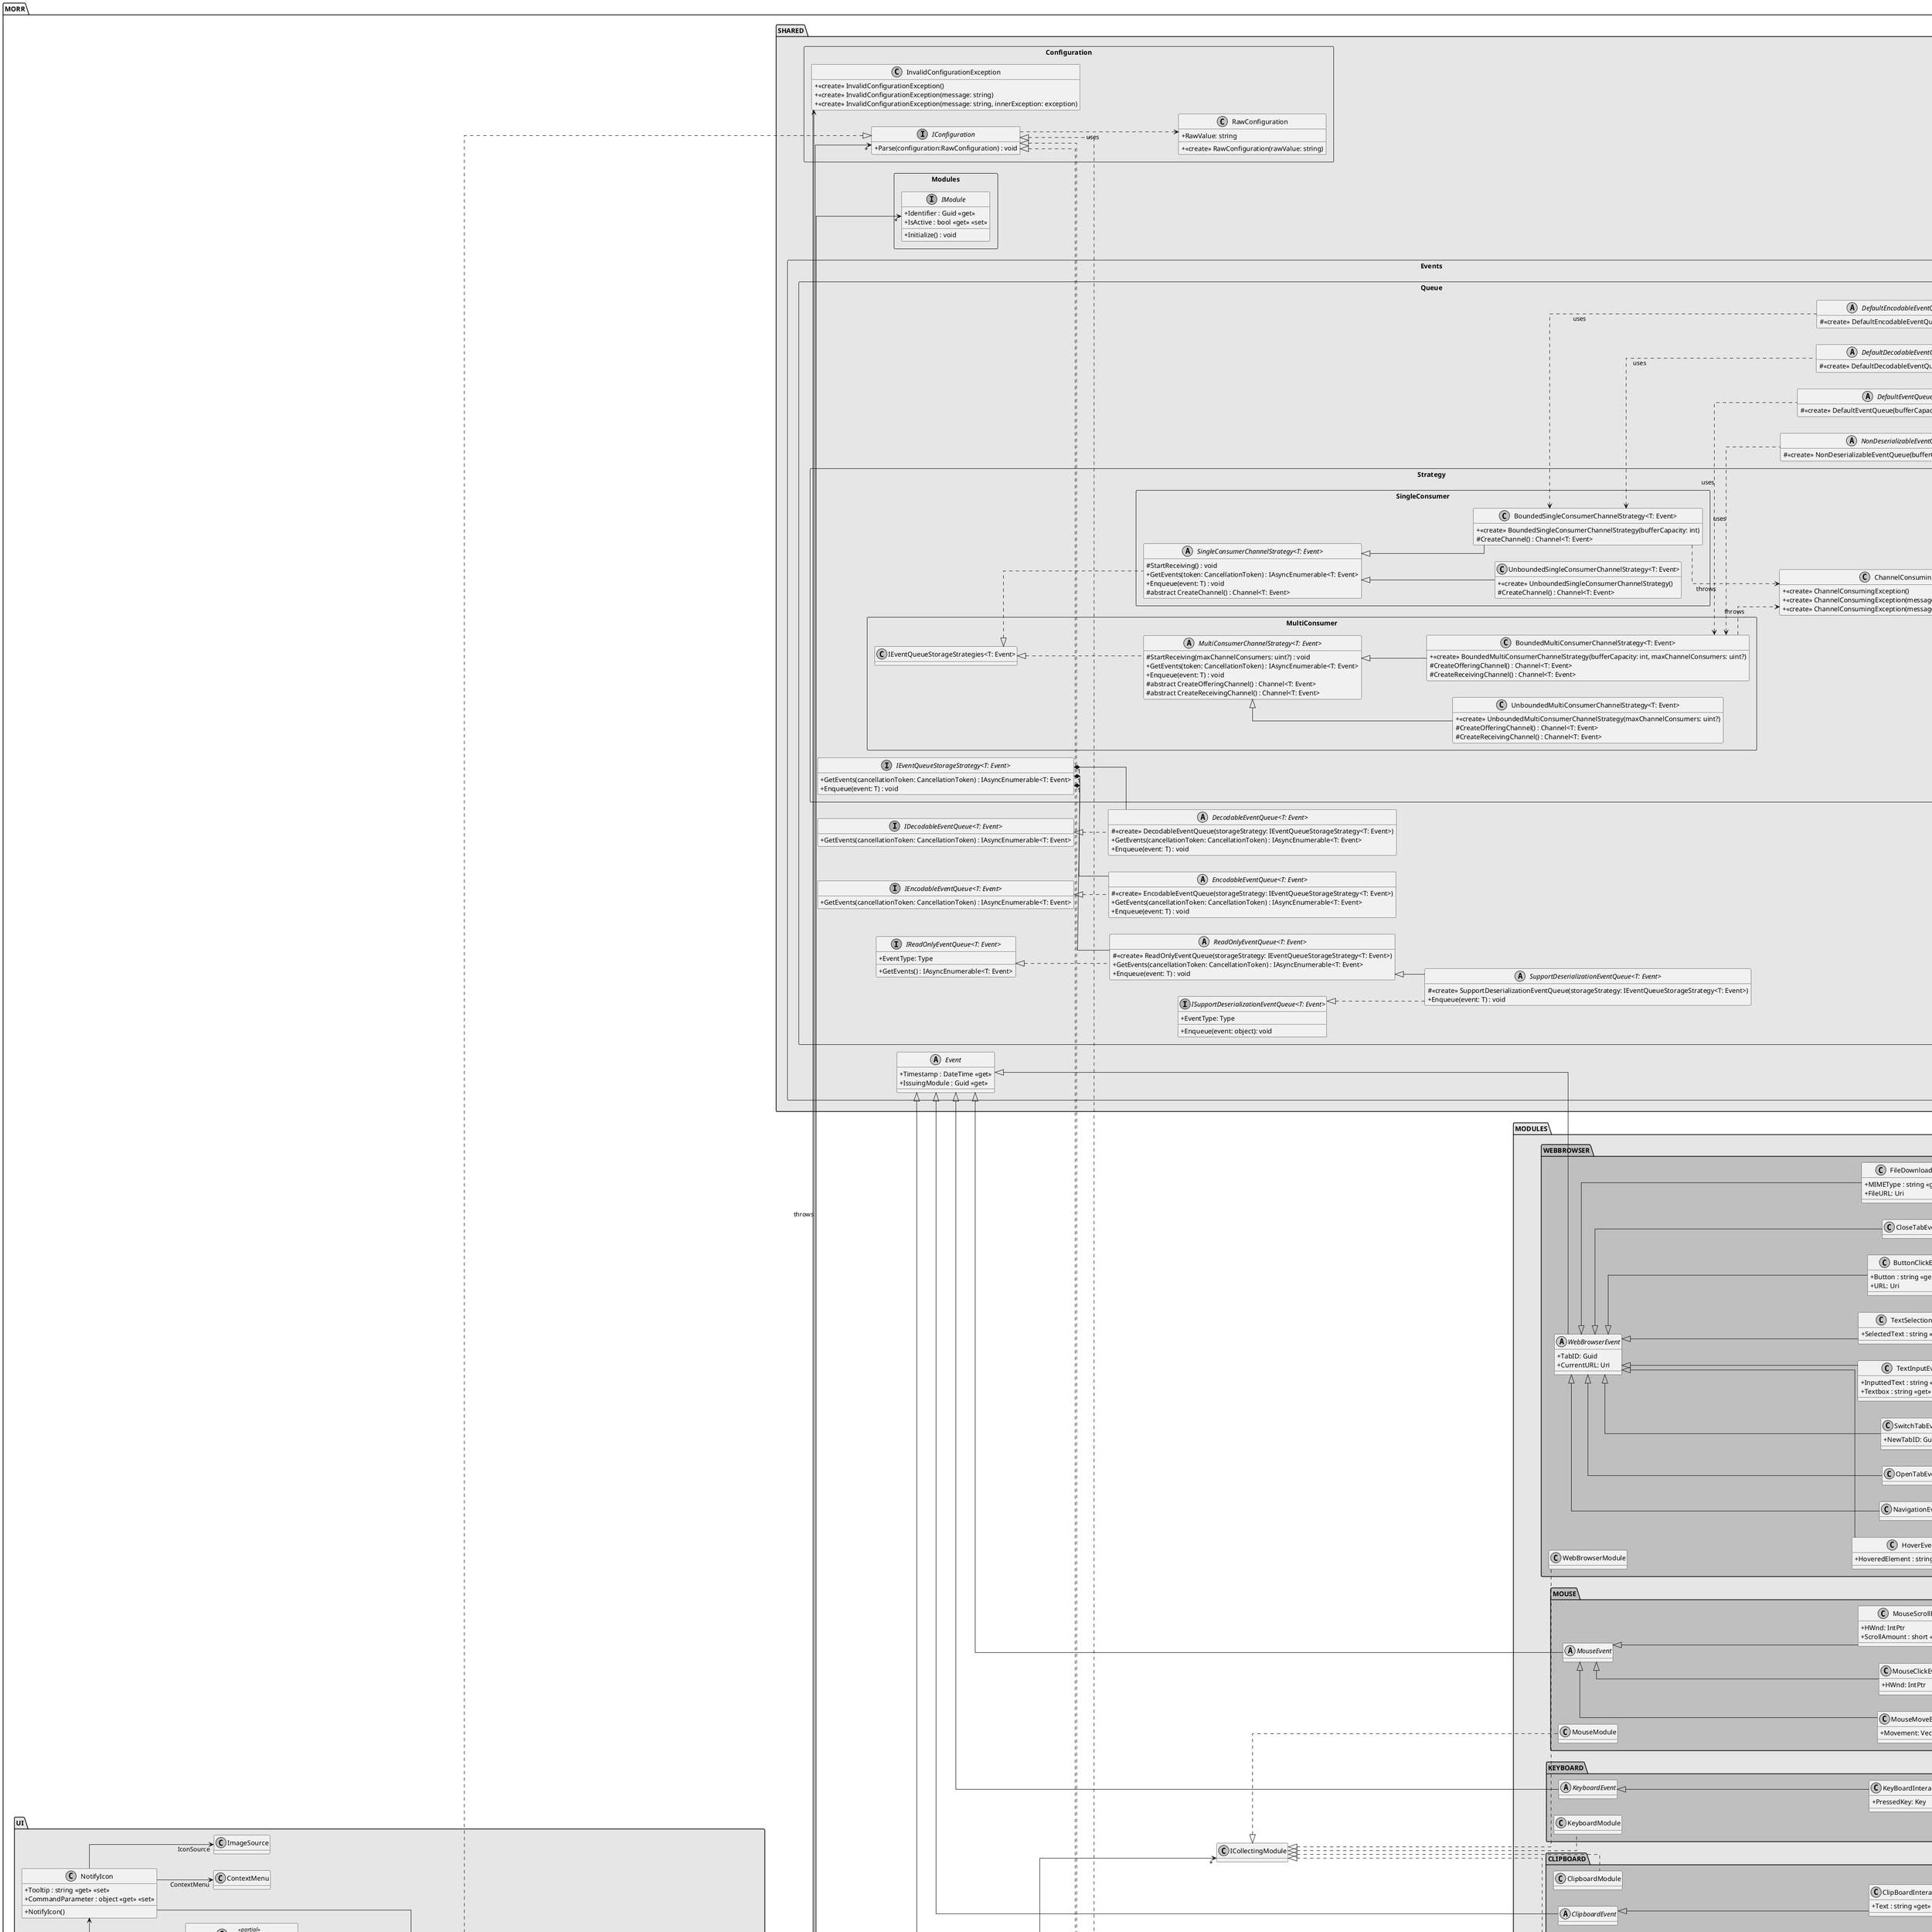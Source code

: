 @startuml MORR
skinparam monochrome true
skinparam linetype ortho
skinparam classAttributeIconSize 0
!pragma useNewPackage

left to right direction
hide empty fields

package MORR {
    !startsub SHARED
    package SHARED #E6E6E6 {
        package Configuration <<Rectangle>> {
            interface IConfiguration {
                + Parse(configuration:RawConfiguration) : void
            }

            class InvalidConfigurationException {
                + <<create>> InvalidConfigurationException()
                + <<create>> InvalidConfigurationException(message: string)
                + <<create>> InvalidConfigurationException(message: string, innerException: exception)
            }

            class RawConfiguration {
                + RawValue: string
                + <<create>> RawConfiguration(rawValue: string)
            }

            IConfiguration ..> RawConfiguration : "uses"
        }

        package Modules <<Rectangle>> {
            interface IModule {
                + Identifier : Guid <<get>>
                + IsActive : bool <<get>> <<set>>
                + Initialize() : void
            }
        }

        package Events <<Rectangle>> {
            abstract class Event {
                + Timestamp : DateTime <<get>>
                + IssuingModule : Guid <<get>>
            }

            package Queue <<Rectangle>> {
                interface "IDecodableEventQueue<T: Event>" {
                    + GetEvents(cancellationToken: CancellationToken) : IAsyncEnumerable<T: Event>
                }

                interface "IEncodableEventQueue<T: Event>" {
                    + GetEvents(cancellationToken: CancellationToken) : IAsyncEnumerable<T: Event>
                }

                interface "IReadOnlyEventQueue<T: Event>" {
                    + EventType: Type
                    + GetEvents() : IAsyncEnumerable<T: Event>
                }

                interface "ISupportDeserializationEventQueue<T: Event>" {
                    + EventType: Type
                    + Enqueue(event: object): void
                }

                abstract class "DecodableEventQueue<T: Event>" {
                    # <<create>> DecodableEventQueue(storageStrategy: IEventQueueStorageStrategy<T: Event>)
                    + GetEvents(cancellationToken: CancellationToken) : IAsyncEnumerable<T: Event>
                    + Enqueue(event: T) : void
                }

                abstract class "EncodableEventQueue<T: Event>" {
                    # <<create>> EncodableEventQueue(storageStrategy: IEventQueueStorageStrategy<T: Event>)
                    + GetEvents(cancellationToken: CancellationToken) : IAsyncEnumerable<T: Event>
                    + Enqueue(event: T) : void
                }

                abstract class "ReadOnlyEventQueue<T: Event>" {
                    # <<create>> ReadOnlyEventQueue(storageStrategy: IEventQueueStorageStrategy<T: Event>)
                    + GetEvents(cancellationToken: CancellationToken) : IAsyncEnumerable<T: Event>
                    + Enqueue(event: T) : void
                }

                abstract class "SupportDeserializationEventQueue<T: Event>" {
                    # <<create>> SupportDeserializationEventQueue(storageStrategy: IEventQueueStorageStrategy<T: Event>)
                    + Enqueue(event: T) : void
                }

                abstract class "DefaultEventQueue<T: Event>" {
                    # <<create>> DefaultEventQueue(bufferCapacity: int, maxConsumers: uint?)
                }

                abstract class "DefaultEncodableEventQueue<T: Event>" {
                    # <<create>> DefaultEncodableEventQueue(bufferCapacity: int)
                }

                abstract class "DefaultDecodableEventQueue<T: Event>" {
                    # <<create>> DefaultDecodableEventQueue(bufferCapacity: int)
                }

                abstract class "NonDeserializableEventQueue<T: Event>" {
                    # <<create>> NonDeserializableEventQueue(bufferCapacity: int, maxConsumers: uint?)
                }

                package Strategy <<Rectangle>> {
                    class ChannelConsumingException {
                        + <<create>> ChannelConsumingException()
                        + <<create>> ChannelConsumingException(message: string)
                        + <<create>> ChannelConsumingException(message: string, innerException: exception)
                    }

                    interface "IEventQueueStorageStrategy<T: Event>" {
                        + GetEvents(cancellationToken: CancellationToken) : IAsyncEnumerable<T: Event>
                        + Enqueue(event: T) : void
                    }

                    package MultiConsumer <<Rectangle>> {
                        abstract class "MultiConsumerChannelStrategy<T: Event>" {
                            # StartReceiving(maxChannelConsumers: uint?) : void
                            + GetEvents(token: CancellationToken) : IAsyncEnumerable<T: Event>
                            + Enqueue(event: T) : void
                            # abstract CreateOfferingChannel() : Channel<T: Event>
                            # abstract CreateReceivingChannel() : Channel<T: Event>
                        }

                        class "BoundedMultiConsumerChannelStrategy<T: Event>" {
                            + <<create>> BoundedMultiConsumerChannelStrategy(bufferCapacity: int, maxChannelConsumers: uint?)
                            # CreateOfferingChannel() : Channel<T: Event>
                            # CreateReceivingChannel() : Channel<T: Event>
                        }

                        class "UnboundedMultiConsumerChannelStrategy<T: Event>" {
                            + <<create>> UnboundedMultiConsumerChannelStrategy(maxChannelConsumers: uint?)
                            # CreateOfferingChannel() : Channel<T: Event>
                            # CreateReceivingChannel() : Channel<T: Event>
                        }

                        "IEventQueueStorageStrategies<T: Event>" <|.. "MultiConsumerChannelStrategy<T: Event>"
                        "MultiConsumerChannelStrategy<T: Event>" <|-- "BoundedMultiConsumerChannelStrategy<T: Event>"
                        "MultiConsumerChannelStrategy<T: Event>" <|-- "UnboundedMultiConsumerChannelStrategy<T: Event>"
                        "BoundedMultiConsumerChannelStrategy<T: Event>" ..> ChannelConsumingException: "throws"
                    }
                    
                    package SingleConsumer <<Rectangle>> {
                        abstract class "SingleConsumerChannelStrategy<T: Event>" {
                            # StartReceiving() : void
                            + GetEvents(token: CancellationToken) : IAsyncEnumerable<T: Event>
                            + Enqueue(event: T) : void
                            # abstract CreateChannel() : Channel<T: Event>
                        }

                        class "BoundedSingleConsumerChannelStrategy<T: Event>" {
                            + <<create>> BoundedSingleConsumerChannelStrategy(bufferCapacity: int)
                            # CreateChannel() : Channel<T: Event>
                        }

                        class "UnboundedSingleConsumerChannelStrategy<T: Event>" {
                            + <<create>> UnboundedSingleConsumerChannelStrategy()
                            # CreateChannel() : Channel<T: Event>
                        }

                        "IEventQueueStorageStrategies<T: Event>" <|.. "SingleConsumerChannelStrategy<T: Event>"
                        "SingleConsumerChannelStrategy<T: Event>" <|-- "BoundedSingleConsumerChannelStrategy<T: Event>"
                        "SingleConsumerChannelStrategy<T: Event>" <|-- "UnboundedSingleConsumerChannelStrategy<T: Event>"
                        "BoundedSingleConsumerChannelStrategy<T: Event>" ..> ChannelConsumingException : "throws"
                    }
                }

                "IEventQueueStorageStrategy<T: Event>" "1" *-- "ReadOnlyEventQueue<T: Event>"
                "IEventQueueStorageStrategy<T: Event>" "1" *-- "EncodableEventQueue<T: Event>"
                "IEventQueueStorageStrategy<T: Event>" "1" *-- "DecodableEventQueue<T: Event>"

                "BoundedMultiConsumerChannelStrategy<T: Event>" <.. "DefaultEventQueue<T: Event>" : "uses"
                "BoundedMultiConsumerChannelStrategy<T: Event>" <.. "NonDeserializableEventQueue<T: Event>" : "uses"
                "BoundedSingleConsumerChannelStrategy<T: Event>" <.. "DefaultDecodableEventQueue<T: Event>" : "uses"
                "BoundedSingleConsumerChannelStrategy<T: Event>" <.. "DefaultEncodableEventQueue<T: Event>" : "uses"

                ' EventQueue
                "IDecodableEventQueue<T: Event>" <|.. "DecodableEventQueue<T: Event>"
                "IEncodableEventQueue<T: Event>" <|.. "EncodableEventQueue<T: Event>"
                "IReadOnlyEventQueue<T: Event>" <|.. "ReadOnlyEventQueue<T: Event>"
                "ISupportDeserializationEventQueue<T: Event>" <|.. "SupportDeserializationEventQueue<T: Event>"
                "ReadOnlyEventQueue<T: Event>" <|-- "SupportDeserializationEventQueue<T: Event>"
            }
        }
    }
    !endsub 

    !startsub CORE
    package "CORE" #E6E6E6 {
        interface IRecordingManager {
            + IsRecording : bool <<get>>
            + StartRecording() : void
            + StopRecording() : void
            + StartDecoding() : void
            + StopDecoding() : void
        }

        class RecordingManager {
            - encoder : IEncoder
            - decoder : IDecoder
            - videoCapture : IVideoCapture
            + IsRecording : bool <<get>> <<private set>>
            + EventQueues : IEnumerable<EventQueue<Event>> <<get>> <<private set>>
            + StartRecording() : void
            + StopRecording() : void
            + StartDecoding() : void
            + StopDecoding() : void
        }

        interface IModuleManager {
            + Modules : IEnumerable<IModule> <<get>>
            + CollectingModules : IEnumerable<ICollectingModule> <<get>>
            + ModuleConfiguration : GlobalModuleConfiguration <<get>>
            + InitializeModules() : void
        }

        class ModuleManager {
            + Modules : IEnumerable<IModule> <<get>> <<private set>>
            + CollectingModules : IEnumerable<ICollectingModule> <<get>> <<private set>>
            + ModuleConfiguration : GlobalModuleConfiguration <<get>> <<private set>>
            + InitializeModules() : void
        }

        interface IBootstrapper {
            + ComposeImports(@object:object) : void
        }

        class Bootstrapper {
            + ComposeImports(@object:object) : void
        }

        interface IConfigurationManager {
            + LoadConfiguration(path:string) : void
            + Configurations : IEnumerable<IConfiguration> <<get>>
        }

        class ConfigurationManager {
            + LoadConfiguration(path:string) : void
            + Configurations : IEnumerable<IConfiguration> <<get>> <<private set>>
        }

        class GlobalModuleConfiguration {
            + EnabledModules : IEnumerable<Type> <<get>> <<set>>
            + Parse(string configuration) : void
        }

        class RecordingException {
        }

        class AlreadyRecordingException {
        }

        class NotRecordingException {
        }

        package "CAPTURE" #BFBFBF {
            interface IVideoCapture {
                + NextSample() : VideoSample
            }

            class DesktopCapture {
                + CaptureConfiguration : DesktopCaptureConfiguration <<get>> <<set>>
                + NextSample() : VideoSample
            }

            class DesktopCaptureConfiguration {
                + DeviceToRecord : string <<get>> <<set>>
                + Parse(string configuration) : void
            }

            class CaptureHelper {
                + {static} CanCreateItemWithoutPicker : bool
                + {static} CreateItemForMonitor(IntPtr hMon) : GraphicsCaptureItem
            }

            class Direct3D11Helper {
                + {static} CreateDevice(bool useWARP = false) : IDirect3DDevice
                + {static} CreateDirect3DSurfaceFromSharpDXTexture(Texture2D texture) : IDirect3DSurface
                + {static} CreatesharpDXDevice(IDirect3DDevice device) : Device
                + {static} CreateSharpDXTexture2D(IDirect3DSurface surface) : Texture2D
            }

            class MonitorInfo {
                + IsPrimary : bool <<get>> <<set>>
                + ScreenSize : Vector2 <<get>> <<set>>
                + MonitorArea : Rect <<get>> <<set>>
                + WorkArea : Rect <<get>> <<set>>
                + DeviceName : string <<get>> <<set>>
                + HMon : IntPtr <<get>> <<set>>
            }

            class MonitorEnumerationHelper {
                + {static} GetMonitors() : IEnumerable<MonitorInfo>
            }

            class CaptureException {
            }

            class VideoCaptureException {
            }

            interface IMetadataCapture {
                + NextSample() : MetadataSample
            }

            class MetadataCapture {
                + EventQueues : IEnumerable<EventQueue<Event>> <<get>> <<private set>>
                + NextSample() : MetadataSample
            }
        }

        package "TRANSCODING" #BFBFBF {
            package "MPEG" #8F8F8F {
                class MPEGDecoder {
                    + Decode(string path) : void <<throws DecodingException>>
                    + DecoderConfiguration : MPEGDecoderConfiguration <<get>> <<set>>
                    + <<event>> VideoSampleDecoded : VideoSampleDecodedEventHandler 
                    + <<event>> MetadataSampleDecoded : MetadataSampleDecodedEventHandler 
                }

                class MPEGDecoderConfiguration {
                    + ShouldExtractVideo : bool <<get>> <<set>>
                    + Parse(string configuration) : void
                }

                class MPEGEncoder {
                    + Encode() : void <<throws EncodingException>>
                    + EncoderConfiguration : MPEGEncoderConfiguration <<get>> <<set>>
                    + <<event>> VideoSampleRequested : VideoSampleRequestedEventHandler 
                    + <<event>> MetadataSampleRequested : MetadataSampleRequestedEventHandler 
                }

                class MPEGEncoderConfiguration {
                    + Bitrate : ushort <<get>> <<set>>
                    + Framerate : byte <<get>> <<set>>
                    + Resolution : Size <<get>> <<set>>
                    + Directory : string <<get>> <<set>>
                    + Parse(string configuration) : void
                }
            }

            package "CSV" #8F8F8F {
                class CSVEncoder {
                    + Encode() : void <<throws EncodingException>>
                    + <<event>> MetadataSampleRequested : MetadataSampleRequestedEventHandler 
                }
            } 

            abstract class MetadataSample {
            }

            abstract class VideoSample {
            }

            class VideoDecodingException {
            }

            class MetadataDecodingException {
            }

            class VideoEncodingException {
            }

            class MetadataEncodingException {
            }

            class DecodingException {
            }

            class EncodingException {
            }

            "Func<VideoSample, void>" <|-- VideoSampleDecodedEventHandler

            "Func<VideoSample?>" <|-- VideoSampleRequestedEventHandler

            "Func<MetadataSample, void>" <|-- MetadataSampleDecodedEventHandler

            "Func<MetadataSample?>" <|-- MetadataSampleRequestedEventHandler

            interface IMetadataDeserializer {
            }

            class MetadataDeserializer {
                + EventQueues : IEnumerable<EventQueue<Event>> <<get>> <<private set>>
            }

            interface IDecoder {
                + Decode(string path) : void <<throws DecodingException>>
                + <<event>> VideoSampleDecoded : VideoSampleDecodedEventHandler 
                + <<event>> MetadataSampleDecoded : MetadataSampleDecodedEventHandler 
            }
        
            interface IEncoder {
                + Encode(string path) : void <<throws EncodingException>>
                + <<event>> VideoSampleRequested : VideoSampleRequestedEventHandler 
                + <<event>> MetadataSampleRequested : MetadataSampleRequestedEventHandler 
            }

            class DecodingException {
            }

            class EncodingException {
            }
        }
    }

    ' CORE

    Exception <|-- RecordingException
    RecordingException <|-- AlreadyRecordingException
    RecordingException <|-- NotRecordingException

    Exception <|-- InvalidConfigurationException
    IBootstrapper <|-- Bootstrapper

    IConfigurationManager <|.. ConfigurationManager
    IConfiguration <|.. GlobalModuleConfiguration
    IModuleManager <|.. ModuleManager
    IRecordingManager <|.. RecordingManager

    Exception <|.. CaptureException

    IVideoCapture <|.. DesktopCapture
    IConfiguration <|.. DesktopCaptureConfiguration

    CaptureException <|-- VideoCaptureException

    IReceivingModule <|.. IMetadataCapture
    IMetadataCapture <|.. MetadataCapture

    IEncoder <|.. CSVEncoder

    Exception <|-- DecodingException
    Exception <|-- EncodingException

    DecodingException <|-- MetadataDecodingException
    EncodingException <|-- MetadataEncodingException

    IMetadataDeserializer <|.. MetadataDeserializer

    DecodingException <|-- VideoDecodingException
    EncodingException <|-- VideoEncodingException

    IDecoder <|.. MPEGDecoder
    IEncoder <|.. MPEGEncoder

    IConfiguration <|.. MPEGDecoderConfiguration
    IConfiguration <|.. MPEGEncoderConfiguration

    ConfigurationManager --> "*" IConfiguration
    ConfigurationManager --> InvalidConfigurationException : throws
    ModuleManager --> "*" IModule
    ModuleManager --> "*" ICollectingModule

    RecordingManager --> "encoder" IEncoder
    RecordingManager --> "decoder" IDecoder
    RecordingManager --> "videoCapture" DesktopCapture
    RecordingManager --> "metadataCapture" MetadataCapture
    RecordingManager --> "metadataDeserializer" MetadataDeserializer
    RecordingManager --> "ConfigurationManager" ConfigurationManager
    RecordingManager --> "ModuleManager" ModuleManager
    RecordingManager ..> IBootstrapper : uses

    ' Transcoding
    IDecoder ..> MetadataSample : uses
    IEncoder ..> MetadataSample : uses
    IVideoCapture ..> VideoSample : <<creates>>
    IVideoCapture ..> VideoCaptureException : throws >

    ' MPEG
    DesktopCapture ..> Direct3D11Helper : uses
    DesktopCapture ..> CaptureHelper : uses

    MPEGEncoder ..> DesktopCapture : uses
    MPEGEncoder ..> MonitorEnumerationHelper : uses
    MonitorEnumerationHelper ..> MonitorInfo : uses
    !endsub

    !startsub UI
    package "UI" #E6E6E6 {
        class ErrorDialog <<partial>> {
            + ErrorDialog(errorMessage:string)
            + ErrorMessage : string <<get>>
        }

        class InformationDialog <<partial>> {
            + InformationDialog()
        }

        class SaveDialog <<partial>> {
            + SaveDialog()
        }

        class ApplicationViewModel {
            + ApplicationViewModel()
            + IsRecording : bool <<get>> <<set>>
        }
        
        class NotifyIcon {
            + NotifyIcon()
            + Tooltip : string <<get>> <<set>>
            + CommandParameter : object <<get>> <<set>>
        }
        
        class RelayCommand {
            + RelayCommand(execute:Action<object>, canExecute:Predicate<object>?)
            + CanExecute(parameter:object) : bool
            + Execute(parameter:object) : void
        }

        interface ICommand {

        }

        class ContextMenu {

        }

        class ImageSource {

        }

        class App <<partial>> {

        }        
    }

    ' UI
    ApplicationViewModel --> "1" IRecordingManager : uses
    ApplicationViewModel o--> "n" ICommand
    App --> "1" ApplicationViewModel
    ApplicationViewModel o-> SaveDialog
    ApplicationViewModel o-> ErrorDialog
    ApplicationViewModel o-> InformationDialog
    App o-> NotifyIcon
    NotifyIcon --> "IconSource" ImageSource
    NotifyIcon --> "Command" ICommand
    NotifyIcon --> "ContextMenu" ContextMenu
    ICommand <|.. RelayCommand
    !endsub

    !startsub CLI
    package "CLI" #E6E6E6 {
        class Program {
            {static} Main(args:string[]) : void
        }
        
        class Options {

        }

        interface ICLICommand {
            + ExecuteCommand(options: Options)
        }

        class ProcessOptions {
            + Input : string
            + Output : string
            + ProcessingEnabled: bool
            + Verbose: bool
        }
    
        class OutputFormatter {
            + PrintMessage(message: string, verbose: bool) : void
            + PrintException(exception: Exception) : void
        }
    
        class ProcessCommand {
            + ProcessCommand(recordingManager : IRecordingManager)
            + ExecuteCommand(options: ProcessOptions)
        }
    }

    ' CLI
    IRecordingManager <-- ProcessCommand
    Program --> IRecordingManager

    Program --> "1" OutputFormatter
    Program o--> ICLICommand
    ICLICommand ..> Options : uses
    ICLICommand <|.. ProcessCommand
    Options <|-- ProcessOptions
    ProcessCommand ..> ProcessOptions: uses
    !endsub

    package "MODULES" #E6E6E6 {
        !startsub MODULES_CLIPBOARD
        package "CLIPBOARD" #BFBFBF {
            class ClipboardModule {
            
            }

            abstract class ClipboardEvent {
            
            }

            class ClipBoardInteractEvent {
                + Text : string <<get>> <<set>>
            }

            enum InteractionType {
                CLEAR
                COPY
                CUT
                PASTE
            }
        }

        'Clipboard
        ICollectingModule <|.. ClipboardModule
        Event <|-- ClipboardEvent
        ClipboardEvent <|-- ClipBoardInteractEvent
        ClipBoardInteractEvent --> "Interaction" InteractionType
        ClipBoardInteractEvent +-- InteractionType
        !endsub

        !startsub MODULES_KEYBOARD
        package "KEYBOARD" #BFBFBF {
            class KeyboardModule {
            
            }

            abstract class KeyboardEvent {
            }
            
            class KeyBoardInteractEvent {
                + PressedKey: Key
            }
        }

        ' Keyboard
        Event <|-- KeyboardEvent
        ICollectingModule <|.. KeyboardModule
        KeyboardEvent <|-- KeyBoardInteractEvent
        !endsub

        !startsub MODULES_MOUSE
        package "MOUSE" #BFBFBF {
            class MouseModule {
        
            }

            
            abstract class MouseEvent {
            }

            class MouseMoveEvent {
                + Movement: Vector2
            }

            enum MouseButton {
                LEFT,
                CENTER,
                RIGHT
            }

            enum MouseButtonState {

            }
            
            class MouseClickEvent {
                + HWnd: IntPtr
            }
            
            class MouseScrollEvent {
                + HWnd: IntPtr
                + ScrollAmount : short <<get>> <<set>>
            }
        }

        ' Mouse
        Event <|-- MouseEvent
        ICollectingModule <|.. MouseModule
        MouseEvent <|-- MouseClickEvent
        MouseEvent <|-- MouseScrollEvent
        MouseEvent <|-- MouseMoveEvent
        MouseClickEvent --> "Button" MouseButton
        MouseClickEvent --> "State" MouseButtonState
        !endsub

        !startsub MODULES_WEBBROWSER
        package "WEBBROWSER" #BFBFBF {
            class WebBrowserModule {
        
            }

            class ButtonClickEvent {
                + Button : string <<get>> <<set>>
                + URL: Uri
            }
            
            class CloseTabEvent {
            }
            
            class FileDownloadEvent {
                + MIMEType : string <<get>> <<set>>
                + FileURL: Uri
            }
            
            class HoverEvent {
                + HoveredElement : string <<get>> <<set>>
            }
            class NavigationEvent {
            }
            
            class OpenTabEvent {
            }
            
            class SwitchTabEvent {
                + NewTabID: Guid
            }
            
            class TextInputEvent {
                + InputtedText : string <<get>> <<set>>
                + Textbox : string <<get>> <<set>>
            }
            
            class TextSelectionEvent {
                + SelectedText : string <<get>> <<set>>
            }
            
            abstract class WebBrowserEvent {
                + TabID: Guid
                + CurrentURL: Uri
            }
        }

        ' WebBrowser
        Event <|-- WebBrowserEvent
        ICollectingModule <|.. WebBrowserModule
        WebBrowserEvent <|-- ButtonClickEvent
        WebBrowserEvent <|-- CloseTabEvent
        WebBrowserEvent <|-- FileDownloadEvent
        WebBrowserEvent <|-- HoverEvent
        WebBrowserEvent <|-- NavigationEvent
        WebBrowserEvent <|-- OpenTabEvent
        WebBrowserEvent <|-- SwitchTabEvent
        WebBrowserEvent <|-- TextInputEvent
        WebBrowserEvent <|-- TextSelectionEvent
        !endsub

        !startsub MODULES_WINDOWMANAGEMENT
        package "WINDOWMANAGEMENT" #BFBFBF {
            class WindowManagementModule {
        
            }

            abstract class WindowEvent {
                + Title : string <<get>> <<set>>
                + ProcessName : string <<get>> <<set>>
            }
            
            class WindowFocusEvent {

            }

            class WindowMovementEvent {
                + OldLocation: Vector2
                + NewLocation: Vector2
            }

            class WindowResizingEvent {
                + OldSize: Size
                + NewSize: Size
            }

            class WindowStateChangedEvent {
                + State: WindowState
            }
        }

        ' WindowManagement
        Event <|-- WindowEvent
        ICollectingModule <|.. WindowManagementModule
        WindowEvent <|-- WindowFocusEvent
        WindowEvent <|-- WindowMovementEvent
        WindowEvent <|-- WindowResizingEvent
        WindowEvent <|-- WindowStateChangedEvent
        !endsub
    }

    ' Exceptions
    !startsub EXCEPTIONS

    IEncoder ..> VideoEncodingException : throws >
    IEncoder ..> MetadataEncodingException : throws >

    IDecoder ..> VideoDecodingException : throws >
    IDecoder ..> MetadataDecodingException : throws >
    !endsub
}
@enduml
